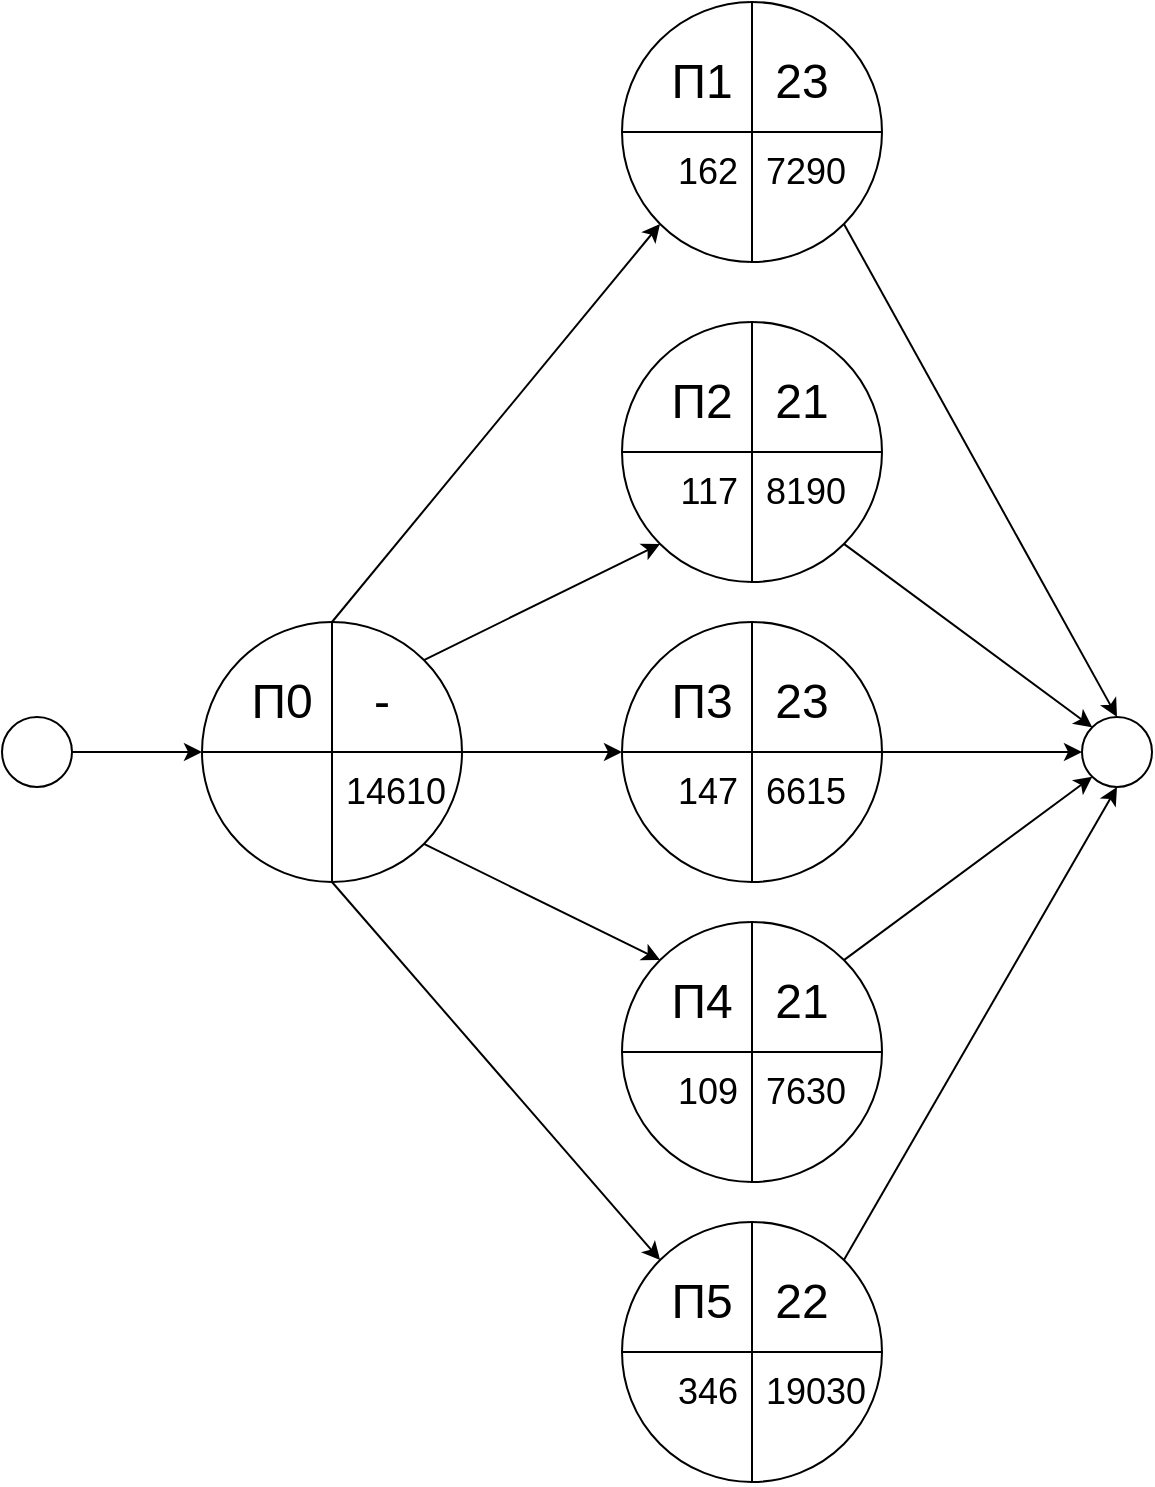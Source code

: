 <mxfile version="22.0.8" type="device">
  <diagram name="Страница — 1" id="MQ_Sf9FGrjqhgtXzqlnl">
    <mxGraphModel dx="796" dy="455" grid="1" gridSize="10" guides="1" tooltips="1" connect="1" arrows="1" fold="1" page="1" pageScale="1" pageWidth="1169" pageHeight="827" math="0" shadow="0">
      <root>
        <mxCell id="0" />
        <mxCell id="1" parent="0" />
        <mxCell id="ekhMy3ZcBeFL5dOao0uK-27" value="" style="endArrow=classic;html=1;rounded=0;exitX=1;exitY=0.5;exitDx=0;exitDy=0;entryX=0;entryY=0.5;entryDx=0;entryDy=0;" parent="1" edge="1">
          <mxGeometry width="50" height="50" relative="1" as="geometry">
            <mxPoint x="340.0" y="405" as="sourcePoint" />
            <mxPoint x="410.0" y="405" as="targetPoint" />
          </mxGeometry>
        </mxCell>
        <mxCell id="ekhMy3ZcBeFL5dOao0uK-28" value="" style="ellipse;whiteSpace=wrap;html=1;aspect=fixed;" parent="1" vertex="1">
          <mxGeometry x="310" y="387.5" width="35" height="35" as="geometry" />
        </mxCell>
        <mxCell id="ekhMy3ZcBeFL5dOao0uK-44" value="" style="endArrow=classic;html=1;rounded=0;exitX=0.5;exitY=0;exitDx=0;exitDy=0;entryX=0;entryY=1;entryDx=0;entryDy=0;" parent="1" edge="1">
          <mxGeometry width="50" height="50" relative="1" as="geometry">
            <mxPoint x="475" y="340" as="sourcePoint" />
            <mxPoint x="639.038" y="140.962" as="targetPoint" />
          </mxGeometry>
        </mxCell>
        <mxCell id="ekhMy3ZcBeFL5dOao0uK-45" value="" style="endArrow=classic;html=1;rounded=0;exitX=1;exitY=0;exitDx=0;exitDy=0;entryX=0;entryY=1;entryDx=0;entryDy=0;" parent="1" edge="1">
          <mxGeometry width="50" height="50" relative="1" as="geometry">
            <mxPoint x="520.962" y="359.038" as="sourcePoint" />
            <mxPoint x="639.038" y="300.962" as="targetPoint" />
          </mxGeometry>
        </mxCell>
        <mxCell id="ekhMy3ZcBeFL5dOao0uK-46" value="" style="endArrow=classic;html=1;rounded=0;exitX=1;exitY=0.5;exitDx=0;exitDy=0;entryX=0;entryY=0.5;entryDx=0;entryDy=0;" parent="1" edge="1">
          <mxGeometry width="50" height="50" relative="1" as="geometry">
            <mxPoint x="540.0" y="405" as="sourcePoint" />
            <mxPoint x="620.0" y="405" as="targetPoint" />
          </mxGeometry>
        </mxCell>
        <mxCell id="ekhMy3ZcBeFL5dOao0uK-47" value="" style="ellipse;whiteSpace=wrap;html=1;aspect=fixed;" parent="1" vertex="1">
          <mxGeometry x="850" y="387.5" width="35" height="35" as="geometry" />
        </mxCell>
        <mxCell id="ekhMy3ZcBeFL5dOao0uK-48" value="" style="endArrow=classic;html=1;rounded=0;exitX=1;exitY=1;exitDx=0;exitDy=0;entryX=0;entryY=0;entryDx=0;entryDy=0;" parent="1" target="ekhMy3ZcBeFL5dOao0uK-47" edge="1">
          <mxGeometry width="50" height="50" relative="1" as="geometry">
            <mxPoint x="730.962" y="300.962" as="sourcePoint" />
            <mxPoint x="650" y="230" as="targetPoint" />
          </mxGeometry>
        </mxCell>
        <mxCell id="ekhMy3ZcBeFL5dOao0uK-49" value="" style="endArrow=classic;html=1;rounded=0;exitX=1;exitY=1;exitDx=0;exitDy=0;entryX=0.5;entryY=0;entryDx=0;entryDy=0;" parent="1" target="ekhMy3ZcBeFL5dOao0uK-47" edge="1">
          <mxGeometry width="50" height="50" relative="1" as="geometry">
            <mxPoint x="730.962" y="140.962" as="sourcePoint" />
            <mxPoint x="650" y="230" as="targetPoint" />
          </mxGeometry>
        </mxCell>
        <mxCell id="ekhMy3ZcBeFL5dOao0uK-50" value="" style="endArrow=classic;html=1;rounded=0;exitX=1;exitY=0.5;exitDx=0;exitDy=0;entryX=0;entryY=0.5;entryDx=0;entryDy=0;" parent="1" target="ekhMy3ZcBeFL5dOao0uK-47" edge="1">
          <mxGeometry width="50" height="50" relative="1" as="geometry">
            <mxPoint x="750.0" y="405" as="sourcePoint" />
            <mxPoint x="650" y="330" as="targetPoint" />
          </mxGeometry>
        </mxCell>
        <mxCell id="ekhMy3ZcBeFL5dOao0uK-58" value="" style="endArrow=classic;html=1;rounded=0;exitX=1;exitY=1;exitDx=0;exitDy=0;entryX=0;entryY=0;entryDx=0;entryDy=0;" parent="1" edge="1">
          <mxGeometry width="50" height="50" relative="1" as="geometry">
            <mxPoint x="520.962" y="450.962" as="sourcePoint" />
            <mxPoint x="639.038" y="509.038" as="targetPoint" />
          </mxGeometry>
        </mxCell>
        <mxCell id="ekhMy3ZcBeFL5dOao0uK-59" value="" style="endArrow=classic;html=1;rounded=0;exitX=1;exitY=0;exitDx=0;exitDy=0;entryX=0;entryY=1;entryDx=0;entryDy=0;" parent="1" target="ekhMy3ZcBeFL5dOao0uK-47" edge="1">
          <mxGeometry width="50" height="50" relative="1" as="geometry">
            <mxPoint x="730.962" y="509.038" as="sourcePoint" />
            <mxPoint x="650" y="430" as="targetPoint" />
          </mxGeometry>
        </mxCell>
        <mxCell id="ekhMy3ZcBeFL5dOao0uK-67" value="" style="endArrow=classic;html=1;rounded=0;exitX=0.5;exitY=1;exitDx=0;exitDy=0;entryX=0;entryY=0;entryDx=0;entryDy=0;" parent="1" edge="1">
          <mxGeometry width="50" height="50" relative="1" as="geometry">
            <mxPoint x="475" y="470" as="sourcePoint" />
            <mxPoint x="639.038" y="659.038" as="targetPoint" />
          </mxGeometry>
        </mxCell>
        <mxCell id="ekhMy3ZcBeFL5dOao0uK-68" value="" style="endArrow=classic;html=1;rounded=0;exitX=1;exitY=0;exitDx=0;exitDy=0;entryX=0.5;entryY=1;entryDx=0;entryDy=0;" parent="1" target="ekhMy3ZcBeFL5dOao0uK-47" edge="1">
          <mxGeometry width="50" height="50" relative="1" as="geometry">
            <mxPoint x="730.962" y="659.038" as="sourcePoint" />
            <mxPoint x="680" y="500" as="targetPoint" />
          </mxGeometry>
        </mxCell>
        <mxCell id="ekhMy3ZcBeFL5dOao0uK-78" value="" style="ellipse;whiteSpace=wrap;html=1;aspect=fixed;" parent="1" vertex="1">
          <mxGeometry x="410" y="340" width="130" height="130" as="geometry" />
        </mxCell>
        <mxCell id="ekhMy3ZcBeFL5dOao0uK-79" value="" style="endArrow=none;html=1;rounded=0;exitX=0;exitY=0.5;exitDx=0;exitDy=0;entryX=1;entryY=0.5;entryDx=0;entryDy=0;" parent="1" source="ekhMy3ZcBeFL5dOao0uK-78" target="ekhMy3ZcBeFL5dOao0uK-78" edge="1">
          <mxGeometry width="50" height="50" relative="1" as="geometry">
            <mxPoint x="500" y="450" as="sourcePoint" />
            <mxPoint x="550" y="400" as="targetPoint" />
          </mxGeometry>
        </mxCell>
        <mxCell id="ekhMy3ZcBeFL5dOao0uK-80" value="" style="endArrow=none;html=1;rounded=0;exitX=0.5;exitY=1;exitDx=0;exitDy=0;entryX=0.5;entryY=0;entryDx=0;entryDy=0;" parent="1" source="ekhMy3ZcBeFL5dOao0uK-78" target="ekhMy3ZcBeFL5dOao0uK-78" edge="1">
          <mxGeometry width="50" height="50" relative="1" as="geometry">
            <mxPoint x="500" y="450" as="sourcePoint" />
            <mxPoint x="475" y="405" as="targetPoint" />
          </mxGeometry>
        </mxCell>
        <mxCell id="ekhMy3ZcBeFL5dOao0uK-81" value="&lt;span style=&quot;font-size: 24px;&quot;&gt;П0&lt;/span&gt;" style="text;html=1;strokeColor=none;fillColor=none;align=center;verticalAlign=middle;whiteSpace=wrap;rounded=0;" parent="1" vertex="1">
          <mxGeometry x="430" y="360" width="40" height="40" as="geometry" />
        </mxCell>
        <mxCell id="ekhMy3ZcBeFL5dOao0uK-82" value="&lt;font style=&quot;font-size: 18px;&quot;&gt;14610&lt;/font&gt;" style="text;html=1;strokeColor=none;fillColor=none;align=left;verticalAlign=middle;whiteSpace=wrap;rounded=0;" parent="1" vertex="1">
          <mxGeometry x="480" y="410" width="60" height="30" as="geometry" />
        </mxCell>
        <mxCell id="ekhMy3ZcBeFL5dOao0uK-84" value="&lt;span style=&quot;font-size: 24px;&quot;&gt;-&lt;/span&gt;" style="text;html=1;strokeColor=none;fillColor=none;align=center;verticalAlign=middle;whiteSpace=wrap;rounded=0;" parent="1" vertex="1">
          <mxGeometry x="480" y="360" width="40" height="40" as="geometry" />
        </mxCell>
        <mxCell id="ekhMy3ZcBeFL5dOao0uK-85" value="" style="ellipse;whiteSpace=wrap;html=1;aspect=fixed;" parent="1" vertex="1">
          <mxGeometry x="620" y="340" width="130" height="130" as="geometry" />
        </mxCell>
        <mxCell id="ekhMy3ZcBeFL5dOao0uK-86" value="" style="endArrow=none;html=1;rounded=0;exitX=0;exitY=0.5;exitDx=0;exitDy=0;entryX=1;entryY=0.5;entryDx=0;entryDy=0;" parent="1" source="ekhMy3ZcBeFL5dOao0uK-85" target="ekhMy3ZcBeFL5dOao0uK-85" edge="1">
          <mxGeometry width="50" height="50" relative="1" as="geometry">
            <mxPoint x="710" y="450" as="sourcePoint" />
            <mxPoint x="760" y="400" as="targetPoint" />
          </mxGeometry>
        </mxCell>
        <mxCell id="ekhMy3ZcBeFL5dOao0uK-87" value="" style="endArrow=none;html=1;rounded=0;exitX=0.5;exitY=1;exitDx=0;exitDy=0;entryX=0.5;entryY=0;entryDx=0;entryDy=0;" parent="1" source="ekhMy3ZcBeFL5dOao0uK-85" target="ekhMy3ZcBeFL5dOao0uK-85" edge="1">
          <mxGeometry width="50" height="50" relative="1" as="geometry">
            <mxPoint x="710" y="450" as="sourcePoint" />
            <mxPoint x="685" y="405" as="targetPoint" />
          </mxGeometry>
        </mxCell>
        <mxCell id="ekhMy3ZcBeFL5dOao0uK-88" value="&lt;span style=&quot;font-size: 24px;&quot;&gt;П3&lt;/span&gt;" style="text;html=1;strokeColor=none;fillColor=none;align=center;verticalAlign=middle;whiteSpace=wrap;rounded=0;" parent="1" vertex="1">
          <mxGeometry x="640" y="360" width="40" height="40" as="geometry" />
        </mxCell>
        <mxCell id="ekhMy3ZcBeFL5dOao0uK-89" value="&lt;font style=&quot;font-size: 18px;&quot;&gt;6615&lt;/font&gt;" style="text;html=1;strokeColor=none;fillColor=none;align=left;verticalAlign=middle;whiteSpace=wrap;rounded=0;" parent="1" vertex="1">
          <mxGeometry x="690" y="410" width="60" height="30" as="geometry" />
        </mxCell>
        <mxCell id="ekhMy3ZcBeFL5dOao0uK-90" value="&lt;span style=&quot;font-size: 24px;&quot;&gt;23&lt;br&gt;&lt;/span&gt;" style="text;html=1;strokeColor=none;fillColor=none;align=center;verticalAlign=middle;whiteSpace=wrap;rounded=0;" parent="1" vertex="1">
          <mxGeometry x="690" y="360" width="40" height="40" as="geometry" />
        </mxCell>
        <mxCell id="ekhMy3ZcBeFL5dOao0uK-91" value="" style="ellipse;whiteSpace=wrap;html=1;aspect=fixed;" parent="1" vertex="1">
          <mxGeometry x="620" y="190" width="130" height="130" as="geometry" />
        </mxCell>
        <mxCell id="ekhMy3ZcBeFL5dOao0uK-92" value="" style="endArrow=none;html=1;rounded=0;exitX=0;exitY=0.5;exitDx=0;exitDy=0;entryX=1;entryY=0.5;entryDx=0;entryDy=0;" parent="1" source="ekhMy3ZcBeFL5dOao0uK-91" target="ekhMy3ZcBeFL5dOao0uK-91" edge="1">
          <mxGeometry width="50" height="50" relative="1" as="geometry">
            <mxPoint x="710" y="300" as="sourcePoint" />
            <mxPoint x="760" y="250" as="targetPoint" />
          </mxGeometry>
        </mxCell>
        <mxCell id="ekhMy3ZcBeFL5dOao0uK-93" value="" style="endArrow=none;html=1;rounded=0;exitX=0.5;exitY=1;exitDx=0;exitDy=0;entryX=0.5;entryY=0;entryDx=0;entryDy=0;" parent="1" source="ekhMy3ZcBeFL5dOao0uK-91" target="ekhMy3ZcBeFL5dOao0uK-91" edge="1">
          <mxGeometry width="50" height="50" relative="1" as="geometry">
            <mxPoint x="710" y="300" as="sourcePoint" />
            <mxPoint x="685" y="255" as="targetPoint" />
          </mxGeometry>
        </mxCell>
        <mxCell id="ekhMy3ZcBeFL5dOao0uK-94" value="&lt;span style=&quot;font-size: 24px;&quot;&gt;П2&lt;/span&gt;" style="text;html=1;strokeColor=none;fillColor=none;align=center;verticalAlign=middle;whiteSpace=wrap;rounded=0;" parent="1" vertex="1">
          <mxGeometry x="640" y="210" width="40" height="40" as="geometry" />
        </mxCell>
        <mxCell id="ekhMy3ZcBeFL5dOao0uK-95" value="&lt;font style=&quot;font-size: 18px;&quot;&gt;8190&lt;br&gt;&lt;/font&gt;" style="text;html=1;strokeColor=none;fillColor=none;align=left;verticalAlign=middle;whiteSpace=wrap;rounded=0;" parent="1" vertex="1">
          <mxGeometry x="690" y="260" width="60" height="30" as="geometry" />
        </mxCell>
        <mxCell id="ekhMy3ZcBeFL5dOao0uK-96" value="&lt;span style=&quot;font-size: 24px;&quot;&gt;21&lt;/span&gt;" style="text;html=1;strokeColor=none;fillColor=none;align=center;verticalAlign=middle;whiteSpace=wrap;rounded=0;" parent="1" vertex="1">
          <mxGeometry x="690" y="210" width="40" height="40" as="geometry" />
        </mxCell>
        <mxCell id="ekhMy3ZcBeFL5dOao0uK-97" value="" style="ellipse;whiteSpace=wrap;html=1;aspect=fixed;" parent="1" vertex="1">
          <mxGeometry x="620" y="30" width="130" height="130" as="geometry" />
        </mxCell>
        <mxCell id="ekhMy3ZcBeFL5dOao0uK-98" value="" style="endArrow=none;html=1;rounded=0;exitX=0;exitY=0.5;exitDx=0;exitDy=0;entryX=1;entryY=0.5;entryDx=0;entryDy=0;" parent="1" source="ekhMy3ZcBeFL5dOao0uK-97" target="ekhMy3ZcBeFL5dOao0uK-97" edge="1">
          <mxGeometry width="50" height="50" relative="1" as="geometry">
            <mxPoint x="710" y="140" as="sourcePoint" />
            <mxPoint x="760" y="90" as="targetPoint" />
          </mxGeometry>
        </mxCell>
        <mxCell id="ekhMy3ZcBeFL5dOao0uK-99" value="" style="endArrow=none;html=1;rounded=0;exitX=0.5;exitY=1;exitDx=0;exitDy=0;entryX=0.5;entryY=0;entryDx=0;entryDy=0;" parent="1" source="ekhMy3ZcBeFL5dOao0uK-97" target="ekhMy3ZcBeFL5dOao0uK-97" edge="1">
          <mxGeometry width="50" height="50" relative="1" as="geometry">
            <mxPoint x="710" y="140" as="sourcePoint" />
            <mxPoint x="685" y="95" as="targetPoint" />
          </mxGeometry>
        </mxCell>
        <mxCell id="ekhMy3ZcBeFL5dOao0uK-100" value="&lt;span style=&quot;font-size: 24px;&quot;&gt;П1&lt;/span&gt;" style="text;html=1;strokeColor=none;fillColor=none;align=center;verticalAlign=middle;whiteSpace=wrap;rounded=0;" parent="1" vertex="1">
          <mxGeometry x="640" y="50" width="40" height="40" as="geometry" />
        </mxCell>
        <mxCell id="ekhMy3ZcBeFL5dOao0uK-101" value="&lt;font style=&quot;font-size: 18px;&quot;&gt;7290&lt;/font&gt;" style="text;html=1;strokeColor=none;fillColor=none;align=left;verticalAlign=middle;whiteSpace=wrap;rounded=0;" parent="1" vertex="1">
          <mxGeometry x="690" y="100" width="60" height="30" as="geometry" />
        </mxCell>
        <mxCell id="ekhMy3ZcBeFL5dOao0uK-102" value="&lt;span style=&quot;font-size: 24px;&quot;&gt;23&lt;br&gt;&lt;/span&gt;" style="text;html=1;strokeColor=none;fillColor=none;align=center;verticalAlign=middle;whiteSpace=wrap;rounded=0;" parent="1" vertex="1">
          <mxGeometry x="690" y="50" width="40" height="40" as="geometry" />
        </mxCell>
        <mxCell id="ekhMy3ZcBeFL5dOao0uK-103" value="" style="ellipse;whiteSpace=wrap;html=1;aspect=fixed;" parent="1" vertex="1">
          <mxGeometry x="620" y="490" width="130" height="130" as="geometry" />
        </mxCell>
        <mxCell id="ekhMy3ZcBeFL5dOao0uK-104" value="" style="endArrow=none;html=1;rounded=0;exitX=0;exitY=0.5;exitDx=0;exitDy=0;entryX=1;entryY=0.5;entryDx=0;entryDy=0;" parent="1" source="ekhMy3ZcBeFL5dOao0uK-103" target="ekhMy3ZcBeFL5dOao0uK-103" edge="1">
          <mxGeometry width="50" height="50" relative="1" as="geometry">
            <mxPoint x="710" y="600" as="sourcePoint" />
            <mxPoint x="760" y="550" as="targetPoint" />
          </mxGeometry>
        </mxCell>
        <mxCell id="ekhMy3ZcBeFL5dOao0uK-105" value="" style="endArrow=none;html=1;rounded=0;exitX=0.5;exitY=1;exitDx=0;exitDy=0;entryX=0.5;entryY=0;entryDx=0;entryDy=0;" parent="1" source="ekhMy3ZcBeFL5dOao0uK-103" target="ekhMy3ZcBeFL5dOao0uK-103" edge="1">
          <mxGeometry width="50" height="50" relative="1" as="geometry">
            <mxPoint x="710" y="600" as="sourcePoint" />
            <mxPoint x="685" y="555" as="targetPoint" />
          </mxGeometry>
        </mxCell>
        <mxCell id="ekhMy3ZcBeFL5dOao0uK-106" value="&lt;span style=&quot;font-size: 24px;&quot;&gt;П4&lt;/span&gt;" style="text;html=1;strokeColor=none;fillColor=none;align=center;verticalAlign=middle;whiteSpace=wrap;rounded=0;" parent="1" vertex="1">
          <mxGeometry x="640" y="510" width="40" height="40" as="geometry" />
        </mxCell>
        <mxCell id="ekhMy3ZcBeFL5dOao0uK-107" value="&lt;font style=&quot;font-size: 18px;&quot;&gt;7630&lt;/font&gt;" style="text;html=1;strokeColor=none;fillColor=none;align=left;verticalAlign=middle;whiteSpace=wrap;rounded=0;" parent="1" vertex="1">
          <mxGeometry x="690" y="560" width="60" height="30" as="geometry" />
        </mxCell>
        <mxCell id="ekhMy3ZcBeFL5dOao0uK-108" value="&lt;span style=&quot;font-size: 24px;&quot;&gt;21&lt;/span&gt;" style="text;html=1;strokeColor=none;fillColor=none;align=center;verticalAlign=middle;whiteSpace=wrap;rounded=0;" parent="1" vertex="1">
          <mxGeometry x="690" y="510" width="40" height="40" as="geometry" />
        </mxCell>
        <mxCell id="ekhMy3ZcBeFL5dOao0uK-109" value="" style="ellipse;whiteSpace=wrap;html=1;aspect=fixed;" parent="1" vertex="1">
          <mxGeometry x="620" y="640" width="130" height="130" as="geometry" />
        </mxCell>
        <mxCell id="ekhMy3ZcBeFL5dOao0uK-110" value="" style="endArrow=none;html=1;rounded=0;exitX=0;exitY=0.5;exitDx=0;exitDy=0;entryX=1;entryY=0.5;entryDx=0;entryDy=0;" parent="1" source="ekhMy3ZcBeFL5dOao0uK-109" target="ekhMy3ZcBeFL5dOao0uK-109" edge="1">
          <mxGeometry width="50" height="50" relative="1" as="geometry">
            <mxPoint x="710" y="750" as="sourcePoint" />
            <mxPoint x="760" y="700" as="targetPoint" />
          </mxGeometry>
        </mxCell>
        <mxCell id="ekhMy3ZcBeFL5dOao0uK-111" value="" style="endArrow=none;html=1;rounded=0;exitX=0.5;exitY=1;exitDx=0;exitDy=0;entryX=0.5;entryY=0;entryDx=0;entryDy=0;" parent="1" source="ekhMy3ZcBeFL5dOao0uK-109" target="ekhMy3ZcBeFL5dOao0uK-109" edge="1">
          <mxGeometry width="50" height="50" relative="1" as="geometry">
            <mxPoint x="710" y="750" as="sourcePoint" />
            <mxPoint x="685" y="705" as="targetPoint" />
          </mxGeometry>
        </mxCell>
        <mxCell id="ekhMy3ZcBeFL5dOao0uK-112" value="&lt;span style=&quot;font-size: 24px;&quot;&gt;П5&lt;/span&gt;" style="text;html=1;strokeColor=none;fillColor=none;align=center;verticalAlign=middle;whiteSpace=wrap;rounded=0;" parent="1" vertex="1">
          <mxGeometry x="640" y="660" width="40" height="40" as="geometry" />
        </mxCell>
        <mxCell id="ekhMy3ZcBeFL5dOao0uK-113" value="&lt;font style=&quot;font-size: 18px;&quot;&gt;19030&lt;/font&gt;" style="text;html=1;strokeColor=none;fillColor=none;align=left;verticalAlign=middle;whiteSpace=wrap;rounded=0;" parent="1" vertex="1">
          <mxGeometry x="690" y="710" width="60" height="30" as="geometry" />
        </mxCell>
        <mxCell id="ekhMy3ZcBeFL5dOao0uK-114" value="&lt;span style=&quot;font-size: 24px;&quot;&gt;22&lt;/span&gt;" style="text;html=1;strokeColor=none;fillColor=none;align=center;verticalAlign=middle;whiteSpace=wrap;rounded=0;" parent="1" vertex="1">
          <mxGeometry x="690" y="660" width="40" height="40" as="geometry" />
        </mxCell>
        <mxCell id="VevlZlG-H_8EiyrfnadI-55" value="&lt;font style=&quot;font-size: 18px;&quot;&gt;162&lt;br&gt;&lt;/font&gt;" style="text;html=1;strokeColor=none;fillColor=none;align=right;verticalAlign=middle;whiteSpace=wrap;rounded=0;" vertex="1" parent="1">
          <mxGeometry x="620" y="100" width="60" height="30" as="geometry" />
        </mxCell>
        <mxCell id="VevlZlG-H_8EiyrfnadI-56" value="&lt;font style=&quot;font-size: 18px;&quot;&gt;117&lt;br&gt;&lt;/font&gt;" style="text;html=1;strokeColor=none;fillColor=none;align=right;verticalAlign=middle;whiteSpace=wrap;rounded=0;" vertex="1" parent="1">
          <mxGeometry x="620" y="260" width="60" height="30" as="geometry" />
        </mxCell>
        <mxCell id="VevlZlG-H_8EiyrfnadI-58" value="&lt;font style=&quot;font-size: 18px;&quot;&gt;147&lt;br&gt;&lt;/font&gt;" style="text;html=1;strokeColor=none;fillColor=none;align=right;verticalAlign=middle;whiteSpace=wrap;rounded=0;" vertex="1" parent="1">
          <mxGeometry x="620" y="410" width="60" height="30" as="geometry" />
        </mxCell>
        <mxCell id="VevlZlG-H_8EiyrfnadI-59" value="&lt;font style=&quot;font-size: 18px;&quot;&gt;109&lt;br&gt;&lt;/font&gt;" style="text;html=1;strokeColor=none;fillColor=none;align=right;verticalAlign=middle;whiteSpace=wrap;rounded=0;" vertex="1" parent="1">
          <mxGeometry x="620" y="560" width="60" height="30" as="geometry" />
        </mxCell>
        <mxCell id="VevlZlG-H_8EiyrfnadI-60" value="&lt;font style=&quot;font-size: 18px;&quot;&gt;346&lt;br&gt;&lt;/font&gt;" style="text;html=1;strokeColor=none;fillColor=none;align=right;verticalAlign=middle;whiteSpace=wrap;rounded=0;" vertex="1" parent="1">
          <mxGeometry x="620" y="710" width="60" height="30" as="geometry" />
        </mxCell>
      </root>
    </mxGraphModel>
  </diagram>
</mxfile>
